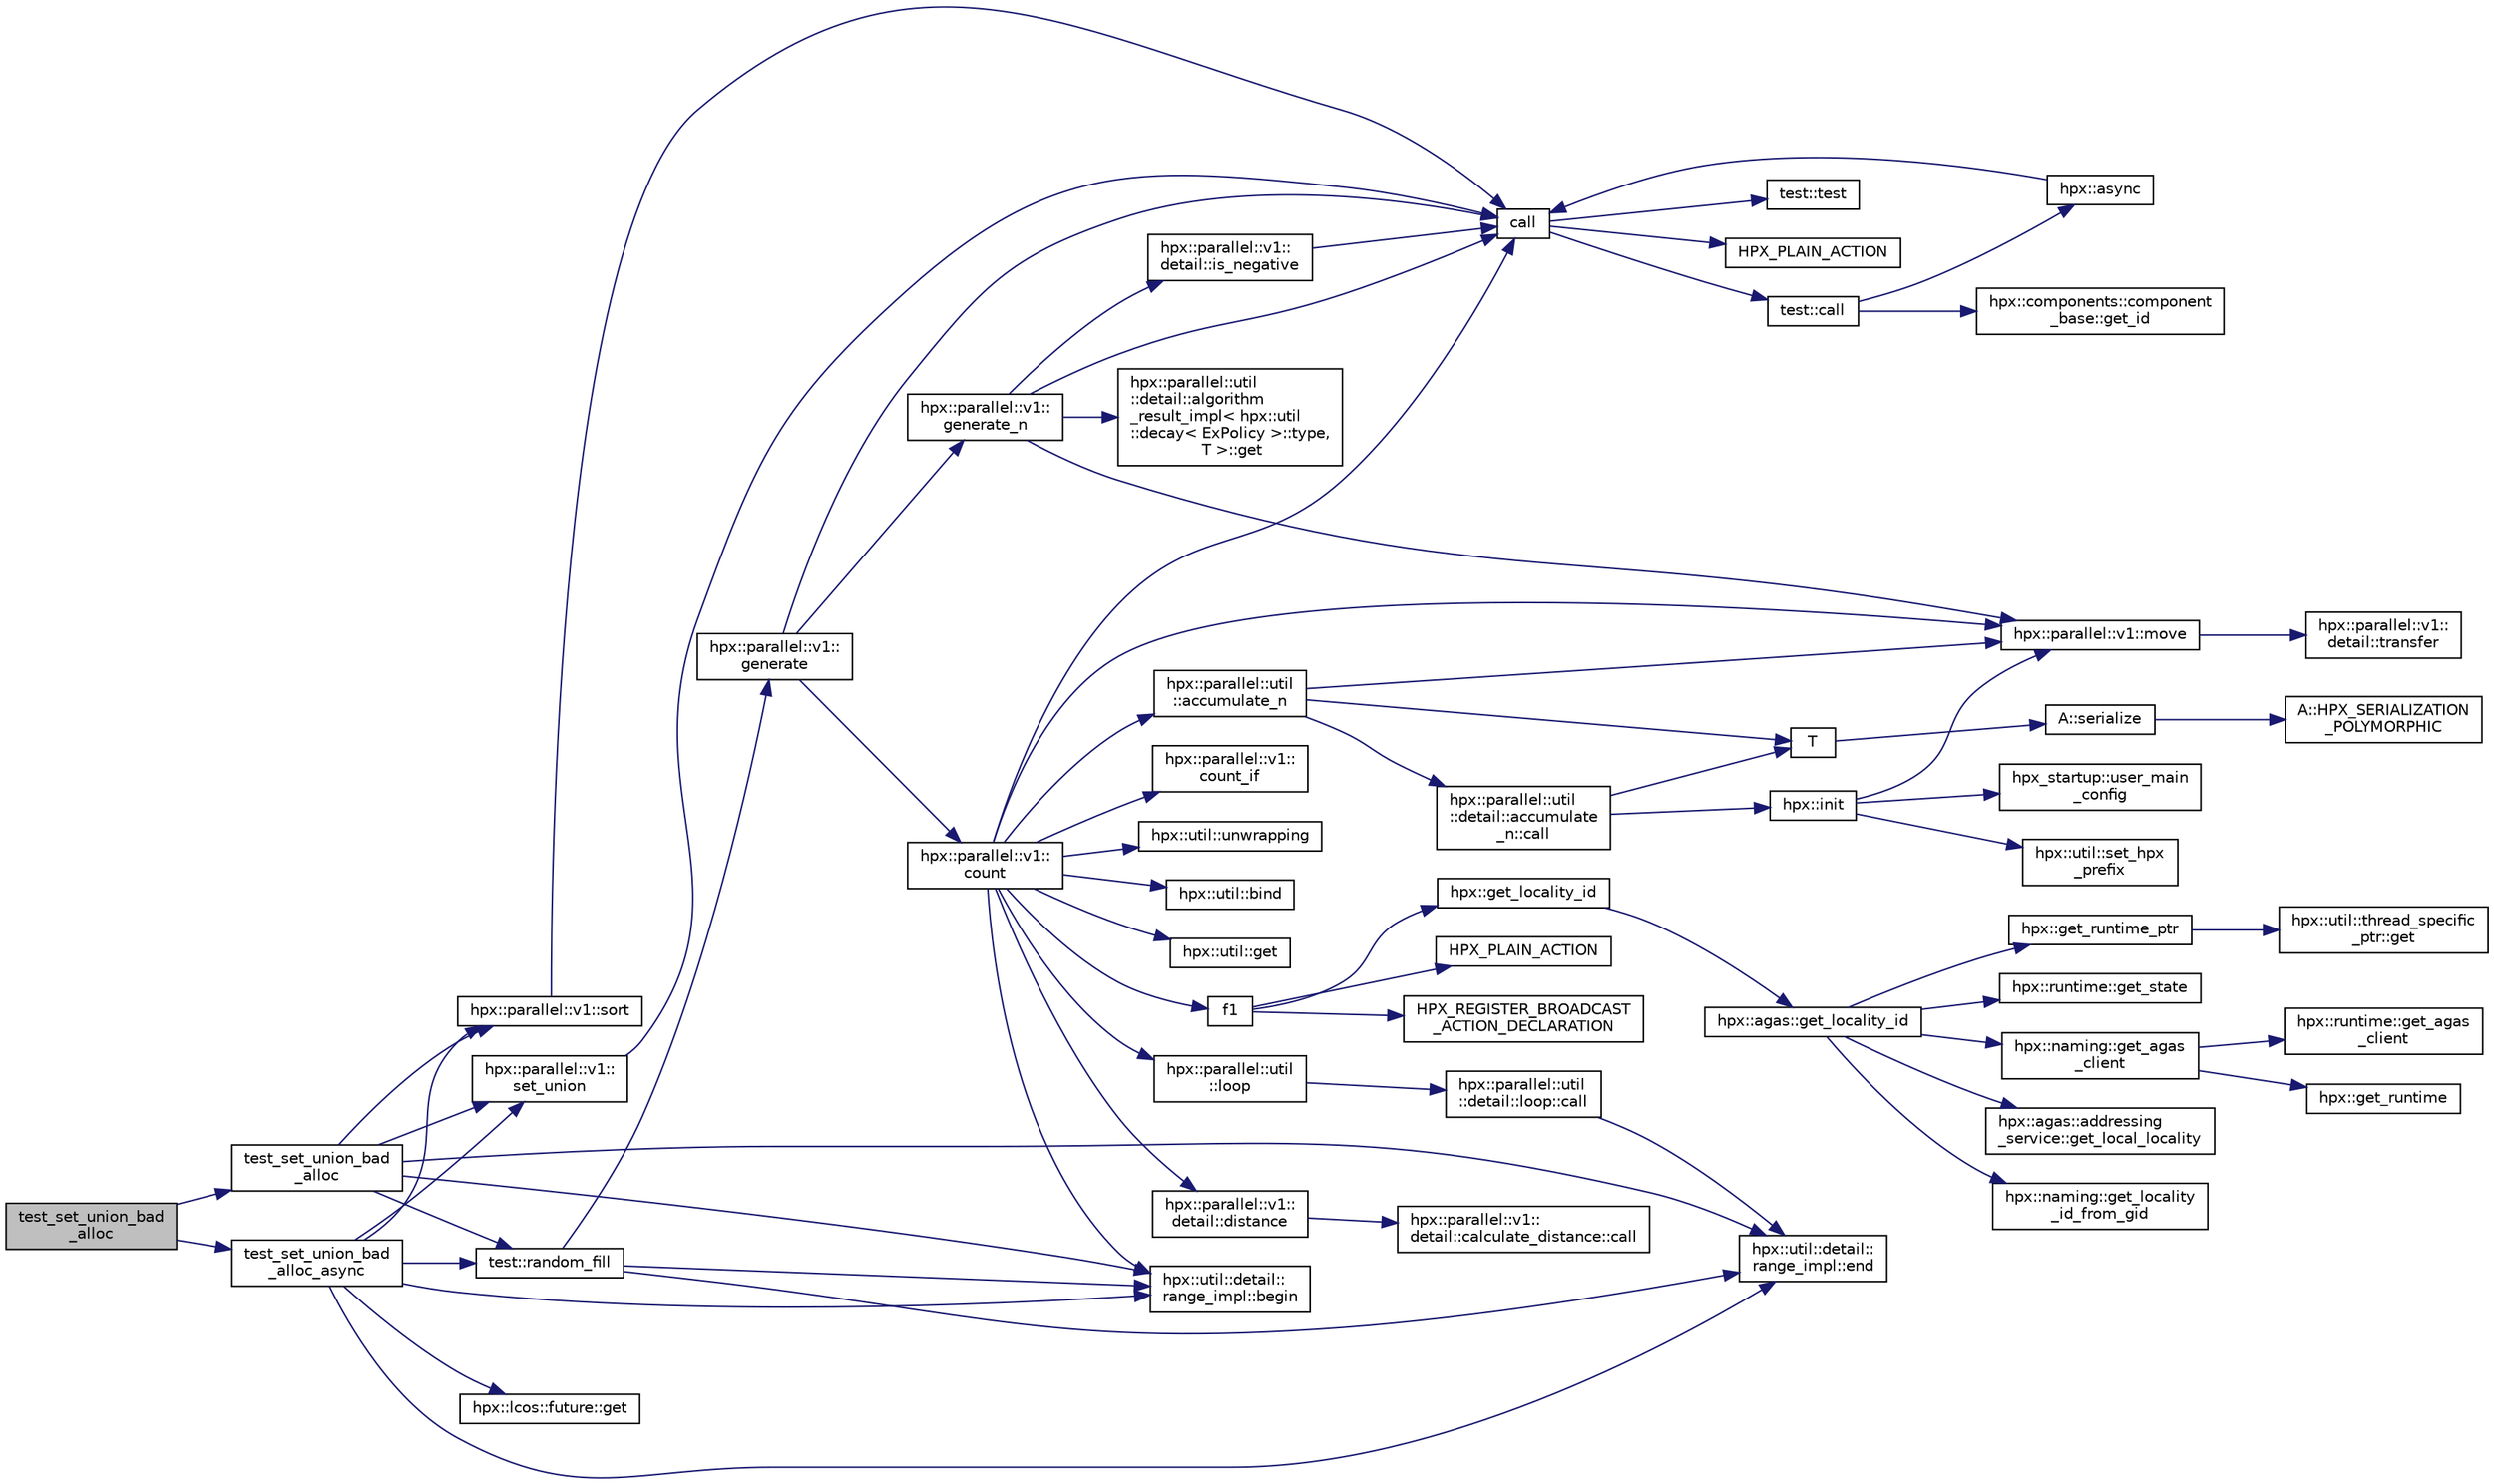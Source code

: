 digraph "test_set_union_bad_alloc"
{
  edge [fontname="Helvetica",fontsize="10",labelfontname="Helvetica",labelfontsize="10"];
  node [fontname="Helvetica",fontsize="10",shape=record];
  rankdir="LR";
  Node410 [label="test_set_union_bad\l_alloc",height=0.2,width=0.4,color="black", fillcolor="grey75", style="filled", fontcolor="black"];
  Node410 -> Node411 [color="midnightblue",fontsize="10",style="solid",fontname="Helvetica"];
  Node411 [label="test_set_union_bad\l_alloc",height=0.2,width=0.4,color="black", fillcolor="white", style="filled",URL="$d7/d76/set__union_8cpp.html#a87c68760c8c00fc61c4ab18e86f54b79"];
  Node411 -> Node412 [color="midnightblue",fontsize="10",style="solid",fontname="Helvetica"];
  Node412 [label="test::random_fill",height=0.2,width=0.4,color="black", fillcolor="white", style="filled",URL="$df/d04/namespacetest.html#af108eebf0ec199837311e53d84f7be38"];
  Node412 -> Node413 [color="midnightblue",fontsize="10",style="solid",fontname="Helvetica"];
  Node413 [label="hpx::parallel::v1::\lgenerate",height=0.2,width=0.4,color="black", fillcolor="white", style="filled",URL="$db/db9/namespacehpx_1_1parallel_1_1v1.html#a1f74f2be2954d6fbd8278df5fedb946a"];
  Node413 -> Node414 [color="midnightblue",fontsize="10",style="solid",fontname="Helvetica"];
  Node414 [label="hpx::parallel::v1::\lgenerate_n",height=0.2,width=0.4,color="black", fillcolor="white", style="filled",URL="$db/db9/namespacehpx_1_1parallel_1_1v1.html#a9fd6a170d9742750007e88805764ec8a"];
  Node414 -> Node415 [color="midnightblue",fontsize="10",style="solid",fontname="Helvetica"];
  Node415 [label="hpx::parallel::v1::\ldetail::is_negative",height=0.2,width=0.4,color="black", fillcolor="white", style="filled",URL="$d2/ddd/namespacehpx_1_1parallel_1_1v1_1_1detail.html#adf2e40fc4b20ad0fd442ee3118a4d527"];
  Node415 -> Node416 [color="midnightblue",fontsize="10",style="solid",fontname="Helvetica"];
  Node416 [label="call",height=0.2,width=0.4,color="black", fillcolor="white", style="filled",URL="$d2/d67/promise__1620_8cpp.html#a58357f0b82bc761e1d0b9091ed563a70"];
  Node416 -> Node417 [color="midnightblue",fontsize="10",style="solid",fontname="Helvetica"];
  Node417 [label="test::test",height=0.2,width=0.4,color="black", fillcolor="white", style="filled",URL="$d8/d89/structtest.html#ab42d5ece712d716b04cb3f686f297a26"];
  Node416 -> Node418 [color="midnightblue",fontsize="10",style="solid",fontname="Helvetica"];
  Node418 [label="HPX_PLAIN_ACTION",height=0.2,width=0.4,color="black", fillcolor="white", style="filled",URL="$d2/d67/promise__1620_8cpp.html#ab96aab827a4b1fcaf66cfe0ba83fef23"];
  Node416 -> Node419 [color="midnightblue",fontsize="10",style="solid",fontname="Helvetica"];
  Node419 [label="test::call",height=0.2,width=0.4,color="black", fillcolor="white", style="filled",URL="$d8/d89/structtest.html#aeb29e7ed6518b9426ccf1344c52620ae"];
  Node419 -> Node420 [color="midnightblue",fontsize="10",style="solid",fontname="Helvetica"];
  Node420 [label="hpx::async",height=0.2,width=0.4,color="black", fillcolor="white", style="filled",URL="$d8/d83/namespacehpx.html#acb7d8e37b73b823956ce144f9a57eaa4"];
  Node420 -> Node416 [color="midnightblue",fontsize="10",style="solid",fontname="Helvetica"];
  Node419 -> Node421 [color="midnightblue",fontsize="10",style="solid",fontname="Helvetica"];
  Node421 [label="hpx::components::component\l_base::get_id",height=0.2,width=0.4,color="black", fillcolor="white", style="filled",URL="$d2/de6/classhpx_1_1components_1_1component__base.html#a4c8fd93514039bdf01c48d66d82b19cd"];
  Node414 -> Node422 [color="midnightblue",fontsize="10",style="solid",fontname="Helvetica"];
  Node422 [label="hpx::parallel::util\l::detail::algorithm\l_result_impl\< hpx::util\l::decay\< ExPolicy \>::type,\l T \>::get",height=0.2,width=0.4,color="black", fillcolor="white", style="filled",URL="$d2/d42/structhpx_1_1parallel_1_1util_1_1detail_1_1algorithm__result__impl.html#ab5b051e8ec74eff5e0e62fd63f5d377e"];
  Node414 -> Node423 [color="midnightblue",fontsize="10",style="solid",fontname="Helvetica"];
  Node423 [label="hpx::parallel::v1::move",height=0.2,width=0.4,color="black", fillcolor="white", style="filled",URL="$db/db9/namespacehpx_1_1parallel_1_1v1.html#aa7c4ede081ce786c9d1eb1adff495cfc"];
  Node423 -> Node424 [color="midnightblue",fontsize="10",style="solid",fontname="Helvetica"];
  Node424 [label="hpx::parallel::v1::\ldetail::transfer",height=0.2,width=0.4,color="black", fillcolor="white", style="filled",URL="$d2/ddd/namespacehpx_1_1parallel_1_1v1_1_1detail.html#ab1b56a05e1885ca7cc7ffa1804dd2f3c"];
  Node414 -> Node416 [color="midnightblue",fontsize="10",style="solid",fontname="Helvetica"];
  Node413 -> Node425 [color="midnightblue",fontsize="10",style="solid",fontname="Helvetica"];
  Node425 [label="hpx::parallel::v1::\lcount",height=0.2,width=0.4,color="black", fillcolor="white", style="filled",URL="$db/db9/namespacehpx_1_1parallel_1_1v1.html#a19d058114a2bd44801aab4176b188e23"];
  Node425 -> Node426 [color="midnightblue",fontsize="10",style="solid",fontname="Helvetica"];
  Node426 [label="hpx::parallel::v1::\lcount_if",height=0.2,width=0.4,color="black", fillcolor="white", style="filled",URL="$db/db9/namespacehpx_1_1parallel_1_1v1.html#ad836ff017ec208c2d6388a9b47b05ce0"];
  Node425 -> Node427 [color="midnightblue",fontsize="10",style="solid",fontname="Helvetica"];
  Node427 [label="f1",height=0.2,width=0.4,color="black", fillcolor="white", style="filled",URL="$d8/d8b/broadcast_8cpp.html#a1751fbd41f2529b84514a9dbd767959a"];
  Node427 -> Node428 [color="midnightblue",fontsize="10",style="solid",fontname="Helvetica"];
  Node428 [label="hpx::get_locality_id",height=0.2,width=0.4,color="black", fillcolor="white", style="filled",URL="$d8/d83/namespacehpx.html#a158d7c54a657bb364c1704033010697b",tooltip="Return the number of the locality this function is being called from. "];
  Node428 -> Node429 [color="midnightblue",fontsize="10",style="solid",fontname="Helvetica"];
  Node429 [label="hpx::agas::get_locality_id",height=0.2,width=0.4,color="black", fillcolor="white", style="filled",URL="$dc/d54/namespacehpx_1_1agas.html#a491cc2ddecdf0f1a9129900caa6a4d3e"];
  Node429 -> Node430 [color="midnightblue",fontsize="10",style="solid",fontname="Helvetica"];
  Node430 [label="hpx::get_runtime_ptr",height=0.2,width=0.4,color="black", fillcolor="white", style="filled",URL="$d8/d83/namespacehpx.html#af29daf2bb3e01b4d6495a1742b6cce64"];
  Node430 -> Node431 [color="midnightblue",fontsize="10",style="solid",fontname="Helvetica"];
  Node431 [label="hpx::util::thread_specific\l_ptr::get",height=0.2,width=0.4,color="black", fillcolor="white", style="filled",URL="$d4/d4c/structhpx_1_1util_1_1thread__specific__ptr.html#a3b27d8520710478aa41d1f74206bdba9"];
  Node429 -> Node432 [color="midnightblue",fontsize="10",style="solid",fontname="Helvetica"];
  Node432 [label="hpx::runtime::get_state",height=0.2,width=0.4,color="black", fillcolor="white", style="filled",URL="$d0/d7b/classhpx_1_1runtime.html#ab405f80e060dac95d624520f38b0524c"];
  Node429 -> Node433 [color="midnightblue",fontsize="10",style="solid",fontname="Helvetica"];
  Node433 [label="hpx::naming::get_agas\l_client",height=0.2,width=0.4,color="black", fillcolor="white", style="filled",URL="$d4/dc9/namespacehpx_1_1naming.html#a0408fffd5d34b620712a801b0ae3b032"];
  Node433 -> Node434 [color="midnightblue",fontsize="10",style="solid",fontname="Helvetica"];
  Node434 [label="hpx::get_runtime",height=0.2,width=0.4,color="black", fillcolor="white", style="filled",URL="$d8/d83/namespacehpx.html#aef902cc6c7dd3b9fbadf34d1e850a070"];
  Node433 -> Node435 [color="midnightblue",fontsize="10",style="solid",fontname="Helvetica"];
  Node435 [label="hpx::runtime::get_agas\l_client",height=0.2,width=0.4,color="black", fillcolor="white", style="filled",URL="$d0/d7b/classhpx_1_1runtime.html#aeb5dddd30d6b9861669af8ad44d1a96a"];
  Node429 -> Node436 [color="midnightblue",fontsize="10",style="solid",fontname="Helvetica"];
  Node436 [label="hpx::agas::addressing\l_service::get_local_locality",height=0.2,width=0.4,color="black", fillcolor="white", style="filled",URL="$db/d58/structhpx_1_1agas_1_1addressing__service.html#ab52c19a37c2a7a006c6c15f90ad0539c"];
  Node429 -> Node437 [color="midnightblue",fontsize="10",style="solid",fontname="Helvetica"];
  Node437 [label="hpx::naming::get_locality\l_id_from_gid",height=0.2,width=0.4,color="black", fillcolor="white", style="filled",URL="$d4/dc9/namespacehpx_1_1naming.html#a7fd43037784560bd04fda9b49e33529f"];
  Node427 -> Node438 [color="midnightblue",fontsize="10",style="solid",fontname="Helvetica"];
  Node438 [label="HPX_PLAIN_ACTION",height=0.2,width=0.4,color="black", fillcolor="white", style="filled",URL="$d8/d8b/broadcast_8cpp.html#a19685a0394ce6a99351f7a679f6eeefc"];
  Node427 -> Node439 [color="midnightblue",fontsize="10",style="solid",fontname="Helvetica"];
  Node439 [label="HPX_REGISTER_BROADCAST\l_ACTION_DECLARATION",height=0.2,width=0.4,color="black", fillcolor="white", style="filled",URL="$d7/d38/addressing__service_8cpp.html#a573d764d9cb34eec46a4bdffcf07875f"];
  Node425 -> Node440 [color="midnightblue",fontsize="10",style="solid",fontname="Helvetica"];
  Node440 [label="hpx::parallel::util\l::loop",height=0.2,width=0.4,color="black", fillcolor="white", style="filled",URL="$df/dc6/namespacehpx_1_1parallel_1_1util.html#a3f434e00f42929aac85debb8c5782213"];
  Node440 -> Node441 [color="midnightblue",fontsize="10",style="solid",fontname="Helvetica"];
  Node441 [label="hpx::parallel::util\l::detail::loop::call",height=0.2,width=0.4,color="black", fillcolor="white", style="filled",URL="$da/d06/structhpx_1_1parallel_1_1util_1_1detail_1_1loop.html#a5c5e8dbda782f09cdb7bc2509e3bf09e"];
  Node441 -> Node442 [color="midnightblue",fontsize="10",style="solid",fontname="Helvetica"];
  Node442 [label="hpx::util::detail::\lrange_impl::end",height=0.2,width=0.4,color="black", fillcolor="white", style="filled",URL="$d4/d4a/namespacehpx_1_1util_1_1detail_1_1range__impl.html#afb2ea48b0902f52ee4d8b764807b4316"];
  Node425 -> Node443 [color="midnightblue",fontsize="10",style="solid",fontname="Helvetica"];
  Node443 [label="hpx::util::bind",height=0.2,width=0.4,color="black", fillcolor="white", style="filled",URL="$df/dad/namespacehpx_1_1util.html#ad844caedf82a0173d6909d910c3e48c6"];
  Node425 -> Node423 [color="midnightblue",fontsize="10",style="solid",fontname="Helvetica"];
  Node425 -> Node444 [color="midnightblue",fontsize="10",style="solid",fontname="Helvetica"];
  Node444 [label="hpx::util::get",height=0.2,width=0.4,color="black", fillcolor="white", style="filled",URL="$df/dad/namespacehpx_1_1util.html#a5cbd3c41f03f4d4acaedaa4777e3cc02"];
  Node425 -> Node416 [color="midnightblue",fontsize="10",style="solid",fontname="Helvetica"];
  Node425 -> Node445 [color="midnightblue",fontsize="10",style="solid",fontname="Helvetica"];
  Node445 [label="hpx::parallel::v1::\ldetail::distance",height=0.2,width=0.4,color="black", fillcolor="white", style="filled",URL="$d2/ddd/namespacehpx_1_1parallel_1_1v1_1_1detail.html#a6bea3c6a5f470cad11f27ee6bab4a33f"];
  Node445 -> Node446 [color="midnightblue",fontsize="10",style="solid",fontname="Helvetica"];
  Node446 [label="hpx::parallel::v1::\ldetail::calculate_distance::call",height=0.2,width=0.4,color="black", fillcolor="white", style="filled",URL="$db/dfa/structhpx_1_1parallel_1_1v1_1_1detail_1_1calculate__distance.html#a950a6627830a7d019ac0e734b0a447bf"];
  Node425 -> Node447 [color="midnightblue",fontsize="10",style="solid",fontname="Helvetica"];
  Node447 [label="hpx::util::unwrapping",height=0.2,width=0.4,color="black", fillcolor="white", style="filled",URL="$df/dad/namespacehpx_1_1util.html#a7529d9ac687684c33403cdd1f9cef8e4"];
  Node425 -> Node448 [color="midnightblue",fontsize="10",style="solid",fontname="Helvetica"];
  Node448 [label="hpx::parallel::util\l::accumulate_n",height=0.2,width=0.4,color="black", fillcolor="white", style="filled",URL="$df/dc6/namespacehpx_1_1parallel_1_1util.html#af19f9a2722f97c2247ea5d0dbb5e2d25"];
  Node448 -> Node449 [color="midnightblue",fontsize="10",style="solid",fontname="Helvetica"];
  Node449 [label="hpx::parallel::util\l::detail::accumulate\l_n::call",height=0.2,width=0.4,color="black", fillcolor="white", style="filled",URL="$d8/d3b/structhpx_1_1parallel_1_1util_1_1detail_1_1accumulate__n.html#a765aceb8ab313fc92f7c4aaf70ccca8f"];
  Node449 -> Node450 [color="midnightblue",fontsize="10",style="solid",fontname="Helvetica"];
  Node450 [label="hpx::init",height=0.2,width=0.4,color="black", fillcolor="white", style="filled",URL="$d8/d83/namespacehpx.html#a3c694ea960b47c56b33351ba16e3d76b",tooltip="Main entry point for launching the HPX runtime system. "];
  Node450 -> Node451 [color="midnightblue",fontsize="10",style="solid",fontname="Helvetica"];
  Node451 [label="hpx::util::set_hpx\l_prefix",height=0.2,width=0.4,color="black", fillcolor="white", style="filled",URL="$df/dad/namespacehpx_1_1util.html#ae40a23c1ba0a48d9304dcf717a95793e"];
  Node450 -> Node452 [color="midnightblue",fontsize="10",style="solid",fontname="Helvetica"];
  Node452 [label="hpx_startup::user_main\l_config",height=0.2,width=0.4,color="black", fillcolor="white", style="filled",URL="$d3/dd2/namespacehpx__startup.html#aaac571d88bd3912a4225a23eb3261637"];
  Node450 -> Node423 [color="midnightblue",fontsize="10",style="solid",fontname="Helvetica"];
  Node449 -> Node453 [color="midnightblue",fontsize="10",style="solid",fontname="Helvetica"];
  Node453 [label="T",height=0.2,width=0.4,color="black", fillcolor="white", style="filled",URL="$db/d33/polymorphic__semiintrusive__template_8cpp.html#ad187658f9cb91c1312b39ae7e896f1ea"];
  Node453 -> Node454 [color="midnightblue",fontsize="10",style="solid",fontname="Helvetica"];
  Node454 [label="A::serialize",height=0.2,width=0.4,color="black", fillcolor="white", style="filled",URL="$d7/da0/struct_a.html#a5f5c287cf471e274ed9dda0da1592212"];
  Node454 -> Node455 [color="midnightblue",fontsize="10",style="solid",fontname="Helvetica"];
  Node455 [label="A::HPX_SERIALIZATION\l_POLYMORPHIC",height=0.2,width=0.4,color="black", fillcolor="white", style="filled",URL="$d7/da0/struct_a.html#ada978cc156cebbafddb1f3aa4c01918c"];
  Node448 -> Node423 [color="midnightblue",fontsize="10",style="solid",fontname="Helvetica"];
  Node448 -> Node453 [color="midnightblue",fontsize="10",style="solid",fontname="Helvetica"];
  Node425 -> Node456 [color="midnightblue",fontsize="10",style="solid",fontname="Helvetica"];
  Node456 [label="hpx::util::detail::\lrange_impl::begin",height=0.2,width=0.4,color="black", fillcolor="white", style="filled",URL="$d4/d4a/namespacehpx_1_1util_1_1detail_1_1range__impl.html#a31e165df2b865cdd961f35ce938db41a"];
  Node413 -> Node416 [color="midnightblue",fontsize="10",style="solid",fontname="Helvetica"];
  Node412 -> Node456 [color="midnightblue",fontsize="10",style="solid",fontname="Helvetica"];
  Node412 -> Node442 [color="midnightblue",fontsize="10",style="solid",fontname="Helvetica"];
  Node411 -> Node457 [color="midnightblue",fontsize="10",style="solid",fontname="Helvetica"];
  Node457 [label="hpx::parallel::v1::sort",height=0.2,width=0.4,color="black", fillcolor="white", style="filled",URL="$db/db9/namespacehpx_1_1parallel_1_1v1.html#ae1153bd13c544f90055c5ca181145297"];
  Node457 -> Node416 [color="midnightblue",fontsize="10",style="solid",fontname="Helvetica"];
  Node411 -> Node456 [color="midnightblue",fontsize="10",style="solid",fontname="Helvetica"];
  Node411 -> Node442 [color="midnightblue",fontsize="10",style="solid",fontname="Helvetica"];
  Node411 -> Node458 [color="midnightblue",fontsize="10",style="solid",fontname="Helvetica"];
  Node458 [label="hpx::parallel::v1::\lset_union",height=0.2,width=0.4,color="black", fillcolor="white", style="filled",URL="$db/db9/namespacehpx_1_1parallel_1_1v1.html#ab6f109dcd077c01e1e7f9f34e8916f51"];
  Node458 -> Node416 [color="midnightblue",fontsize="10",style="solid",fontname="Helvetica"];
  Node410 -> Node459 [color="midnightblue",fontsize="10",style="solid",fontname="Helvetica"];
  Node459 [label="test_set_union_bad\l_alloc_async",height=0.2,width=0.4,color="black", fillcolor="white", style="filled",URL="$d7/d76/set__union_8cpp.html#a11ab1dca0d0d50a7f9b84735775ea3a2"];
  Node459 -> Node412 [color="midnightblue",fontsize="10",style="solid",fontname="Helvetica"];
  Node459 -> Node457 [color="midnightblue",fontsize="10",style="solid",fontname="Helvetica"];
  Node459 -> Node456 [color="midnightblue",fontsize="10",style="solid",fontname="Helvetica"];
  Node459 -> Node442 [color="midnightblue",fontsize="10",style="solid",fontname="Helvetica"];
  Node459 -> Node458 [color="midnightblue",fontsize="10",style="solid",fontname="Helvetica"];
  Node459 -> Node460 [color="midnightblue",fontsize="10",style="solid",fontname="Helvetica"];
  Node460 [label="hpx::lcos::future::get",height=0.2,width=0.4,color="black", fillcolor="white", style="filled",URL="$d0/d33/classhpx_1_1lcos_1_1future.html#a8c28269486d5620ac48af349f17bb41c"];
}
